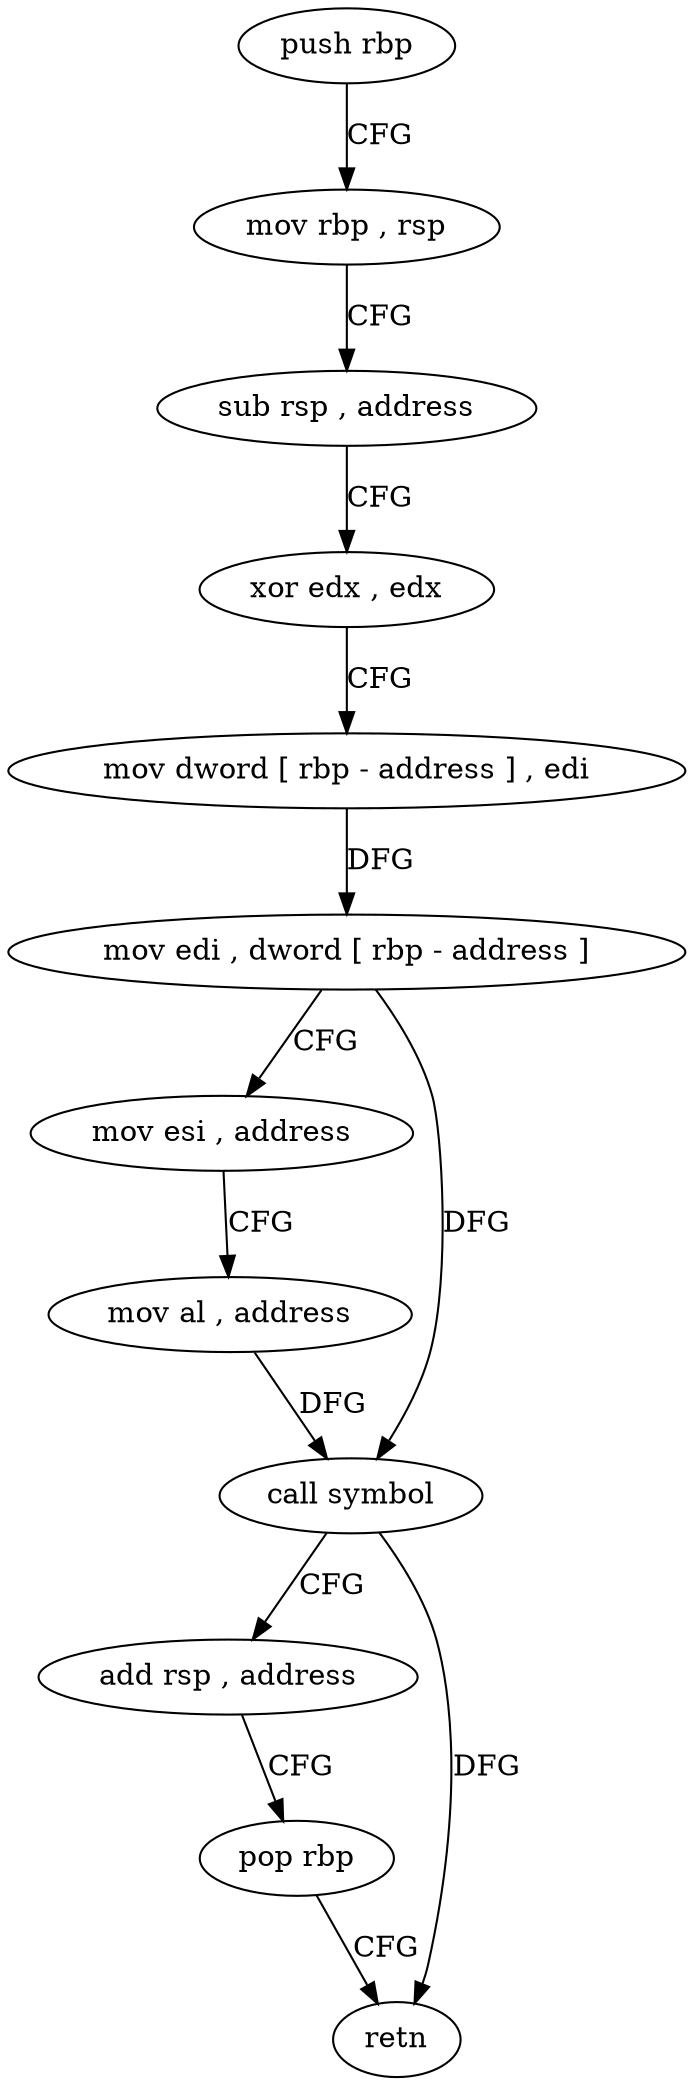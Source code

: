 digraph "func" {
"4304928" [label = "push rbp" ]
"4304929" [label = "mov rbp , rsp" ]
"4304932" [label = "sub rsp , address" ]
"4304936" [label = "xor edx , edx" ]
"4304938" [label = "mov dword [ rbp - address ] , edi" ]
"4304941" [label = "mov edi , dword [ rbp - address ]" ]
"4304944" [label = "mov esi , address" ]
"4304949" [label = "mov al , address" ]
"4304951" [label = "call symbol" ]
"4304956" [label = "add rsp , address" ]
"4304960" [label = "pop rbp" ]
"4304961" [label = "retn" ]
"4304928" -> "4304929" [ label = "CFG" ]
"4304929" -> "4304932" [ label = "CFG" ]
"4304932" -> "4304936" [ label = "CFG" ]
"4304936" -> "4304938" [ label = "CFG" ]
"4304938" -> "4304941" [ label = "DFG" ]
"4304941" -> "4304944" [ label = "CFG" ]
"4304941" -> "4304951" [ label = "DFG" ]
"4304944" -> "4304949" [ label = "CFG" ]
"4304949" -> "4304951" [ label = "DFG" ]
"4304951" -> "4304956" [ label = "CFG" ]
"4304951" -> "4304961" [ label = "DFG" ]
"4304956" -> "4304960" [ label = "CFG" ]
"4304960" -> "4304961" [ label = "CFG" ]
}
